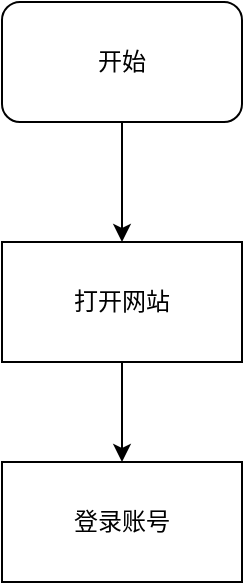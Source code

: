 <mxfile version="14.7.6" type="github">
  <diagram id="C5RBs43oDa-KdzZeNtuy" name="Page-1">
    <mxGraphModel dx="2062" dy="1072" grid="1" gridSize="10" guides="1" tooltips="1" connect="1" arrows="1" fold="1" page="1" pageScale="1" pageWidth="827" pageHeight="1169" math="0" shadow="0">
      <root>
        <mxCell id="WIyWlLk6GJQsqaUBKTNV-0" />
        <mxCell id="WIyWlLk6GJQsqaUBKTNV-1" parent="WIyWlLk6GJQsqaUBKTNV-0" />
        <mxCell id="bOoilShNlsJylwbw3koH-2" value="" style="edgeStyle=orthogonalEdgeStyle;rounded=0;orthogonalLoop=1;jettySize=auto;html=1;" edge="1" parent="WIyWlLk6GJQsqaUBKTNV-1" source="bOoilShNlsJylwbw3koH-0" target="bOoilShNlsJylwbw3koH-1">
          <mxGeometry relative="1" as="geometry" />
        </mxCell>
        <mxCell id="bOoilShNlsJylwbw3koH-0" value="开始" style="rounded=1;whiteSpace=wrap;html=1;" vertex="1" parent="WIyWlLk6GJQsqaUBKTNV-1">
          <mxGeometry x="330" y="90" width="120" height="60" as="geometry" />
        </mxCell>
        <mxCell id="bOoilShNlsJylwbw3koH-4" value="" style="edgeStyle=orthogonalEdgeStyle;rounded=0;orthogonalLoop=1;jettySize=auto;html=1;" edge="1" parent="WIyWlLk6GJQsqaUBKTNV-1" source="bOoilShNlsJylwbw3koH-1" target="bOoilShNlsJylwbw3koH-3">
          <mxGeometry relative="1" as="geometry" />
        </mxCell>
        <mxCell id="bOoilShNlsJylwbw3koH-1" value="打开网站" style="rounded=0;whiteSpace=wrap;html=1;" vertex="1" parent="WIyWlLk6GJQsqaUBKTNV-1">
          <mxGeometry x="330" y="210" width="120" height="60" as="geometry" />
        </mxCell>
        <mxCell id="bOoilShNlsJylwbw3koH-3" value="登录账号" style="rounded=0;whiteSpace=wrap;html=1;" vertex="1" parent="WIyWlLk6GJQsqaUBKTNV-1">
          <mxGeometry x="330" y="320" width="120" height="60" as="geometry" />
        </mxCell>
      </root>
    </mxGraphModel>
  </diagram>
</mxfile>

